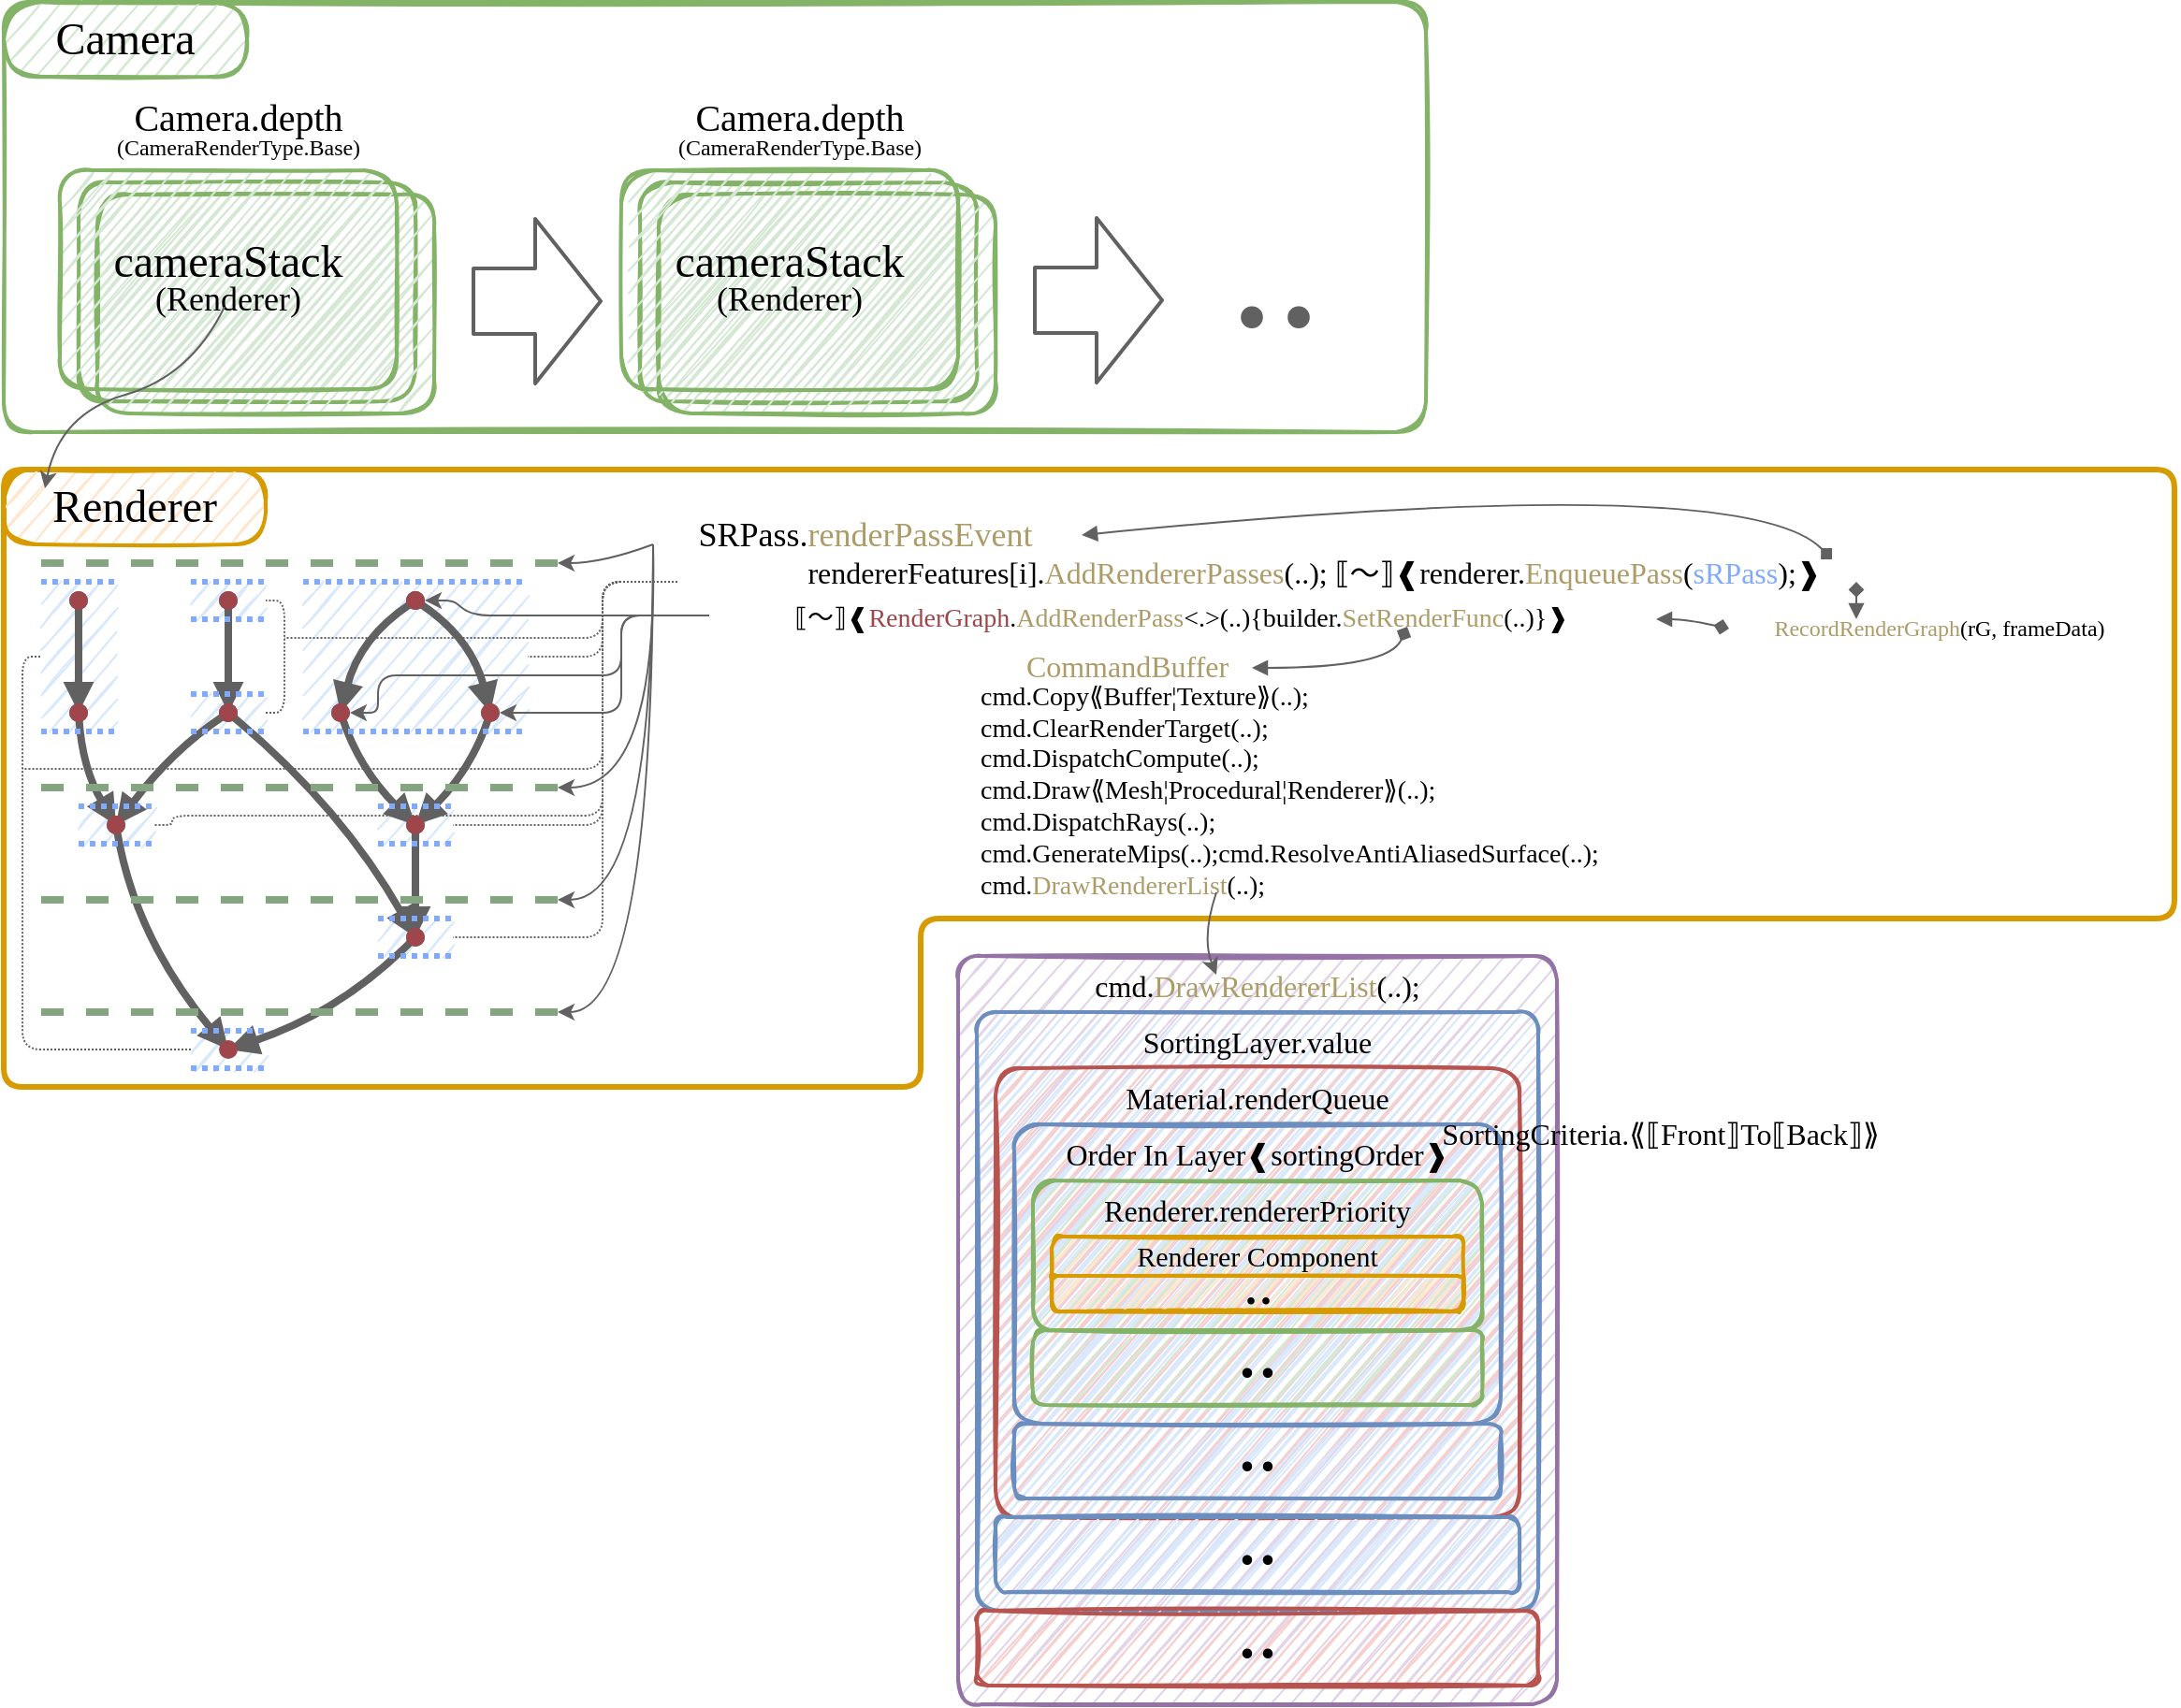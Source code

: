 <mxfile version="21.7.5" type="device">
  <diagram name="ページ1" id="PmnMEiedi1nfhbx48ZEu">
    <mxGraphModel dx="1334" dy="844" grid="1" gridSize="10" guides="0" tooltips="1" connect="1" arrows="1" fold="1" page="1" pageScale="1" pageWidth="1169" pageHeight="827" math="0" shadow="0">
      <root>
        <mxCell id="0" />
        <mxCell id="1" parent="0" />
        <mxCell id="FsoMMtfHhLz3N644Kt1Y-4" value="" style="group" vertex="1" connectable="0" parent="1">
          <mxGeometry x="50" y="110" width="200" height="130" as="geometry" />
        </mxCell>
        <mxCell id="FsoMMtfHhLz3N644Kt1Y-2" value="" style="rounded=1;whiteSpace=wrap;html=1;fillColor=#d5e8d4;strokeColor=#82b366;sketch=1;strokeWidth=2;shadow=0;fontFamily=UD デジタル 教科書体 NK-B;fontSize=16;" vertex="1" parent="FsoMMtfHhLz3N644Kt1Y-4">
          <mxGeometry x="10" y="6.5" width="180" height="117.0" as="geometry" />
        </mxCell>
        <mxCell id="FsoMMtfHhLz3N644Kt1Y-3" value="" style="rounded=1;whiteSpace=wrap;html=1;fillColor=#d5e8d4;strokeColor=#82b366;sketch=1;strokeWidth=2;shadow=0;fontFamily=UD デジタル 教科書体 NK-B;fontSize=16;" vertex="1" parent="FsoMMtfHhLz3N644Kt1Y-4">
          <mxGeometry x="20" y="13" width="180" height="117.0" as="geometry" />
        </mxCell>
        <mxCell id="FsoMMtfHhLz3N644Kt1Y-1" value="&lt;p style=&quot;line-height: 110%;&quot;&gt;&lt;font style=&quot;&quot;&gt;&lt;span style=&quot;font-size: 24px;&quot;&gt;cameraStack&lt;/span&gt;&lt;br&gt;&lt;font style=&quot;font-size: 18px;&quot;&gt;(Renderer)&lt;/font&gt;&lt;br&gt;&lt;/font&gt;&lt;/p&gt;" style="rounded=1;whiteSpace=wrap;html=1;fillColor=#d5e8d4;strokeColor=#82b366;sketch=1;strokeWidth=2;shadow=0;fontFamily=UD デジタル 教科書体 NK-B;fontSize=16;" vertex="1" parent="FsoMMtfHhLz3N644Kt1Y-4">
          <mxGeometry width="180" height="117.0" as="geometry" />
        </mxCell>
        <mxCell id="FsoMMtfHhLz3N644Kt1Y-5" value="" style="group" vertex="1" connectable="0" parent="1">
          <mxGeometry x="360" y="110" width="430" height="220" as="geometry" />
        </mxCell>
        <mxCell id="FsoMMtfHhLz3N644Kt1Y-6" value="" style="rounded=1;whiteSpace=wrap;html=1;fillColor=#d5e8d4;strokeColor=#82b366;sketch=1;strokeWidth=2;shadow=0;fontFamily=UD デジタル 教科書体 NK-B;fontSize=16;" vertex="1" parent="FsoMMtfHhLz3N644Kt1Y-5">
          <mxGeometry y="6.5" width="180" height="117" as="geometry" />
        </mxCell>
        <mxCell id="FsoMMtfHhLz3N644Kt1Y-7" value="" style="rounded=1;whiteSpace=wrap;html=1;fillColor=#d5e8d4;strokeColor=#82b366;sketch=1;strokeWidth=2;shadow=0;fontFamily=UD デジタル 教科書体 NK-B;fontSize=16;" vertex="1" parent="FsoMMtfHhLz3N644Kt1Y-5">
          <mxGeometry x="10" y="13" width="180" height="117" as="geometry" />
        </mxCell>
        <mxCell id="FsoMMtfHhLz3N644Kt1Y-8" value="&lt;p style=&quot;line-height: 110%;&quot;&gt;&lt;font style=&quot;&quot;&gt;&lt;span style=&quot;font-size: 24px;&quot;&gt;cameraStack&lt;/span&gt;&lt;br&gt;&lt;font style=&quot;font-size: 18px;&quot;&gt;(Renderer)&lt;/font&gt;&lt;br&gt;&lt;/font&gt;&lt;/p&gt;" style="rounded=1;whiteSpace=wrap;html=1;fillColor=#d5e8d4;strokeColor=#82b366;sketch=1;strokeWidth=2;shadow=0;fontFamily=UD デジタル 教科書体 NK-B;fontSize=16;" vertex="1" parent="FsoMMtfHhLz3N644Kt1Y-5">
          <mxGeometry x="-10" width="180" height="117" as="geometry" />
        </mxCell>
        <mxCell id="FsoMMtfHhLz3N644Kt1Y-15" value="" style="rounded=1;whiteSpace=wrap;html=1;fillColor=none;strokeColor=#82b366;sketch=1;strokeWidth=2;shadow=0;fontFamily=UD デジタル 教科書体 NK-B;fontSize=16;arcSize=7;" vertex="1" parent="FsoMMtfHhLz3N644Kt1Y-5">
          <mxGeometry x="-340" y="-90" width="760" height="230" as="geometry" />
        </mxCell>
        <mxCell id="FsoMMtfHhLz3N644Kt1Y-9" value="" style="shape=flexArrow;endArrow=classic;html=1;rounded=1;shadow=0;sketch=0;fontFamily=UD デジタル 教科書体 NK-B;fontSize=16;fontColor=default;strokeColor=#616161;strokeWidth=2;endWidth=51;endSize=11;width=34;" edge="1" parent="1">
          <mxGeometry width="50" height="50" relative="1" as="geometry">
            <mxPoint x="270" y="180" as="sourcePoint" />
            <mxPoint x="340" y="180" as="targetPoint" />
          </mxGeometry>
        </mxCell>
        <mxCell id="FsoMMtfHhLz3N644Kt1Y-10" value="" style="shape=flexArrow;endArrow=classic;html=1;rounded=1;shadow=0;sketch=0;fontFamily=UD デジタル 教科書体 NK-B;fontSize=16;fontColor=default;strokeColor=#616161;strokeWidth=2;endWidth=51;endSize=11;width=34;" edge="1" parent="1">
          <mxGeometry width="50" height="50" relative="1" as="geometry">
            <mxPoint x="570" y="179.5" as="sourcePoint" />
            <mxPoint x="640" y="179.5" as="targetPoint" />
          </mxGeometry>
        </mxCell>
        <mxCell id="FsoMMtfHhLz3N644Kt1Y-11" value="&lt;font color=&quot;#616161&quot; style=&quot;font-size: 100px;&quot; face=&quot;UD デジタル 教科書体 NK-B&quot;&gt;..&lt;/font&gt;" style="text;html=1;align=center;verticalAlign=middle;resizable=0;points=[];autosize=1;strokeColor=none;fillColor=none;" vertex="1" parent="1">
          <mxGeometry x="649" y="94" width="100" height="130" as="geometry" />
        </mxCell>
        <mxCell id="FsoMMtfHhLz3N644Kt1Y-12" value="&lt;p style=&quot;line-height: 110%;&quot;&gt;&lt;font face=&quot;UD デジタル 教科書体 NK-B&quot;&gt;&lt;font style=&quot;font-size: 20px;&quot;&gt;Camera.depth&lt;/font&gt;&lt;br&gt;(CameraRenderType.Base)&lt;/font&gt;&lt;/p&gt;" style="text;html=1;align=center;verticalAlign=middle;resizable=0;points=[];autosize=1;strokeColor=none;fillColor=none;" vertex="1" parent="1">
          <mxGeometry x="50" y="55" width="190" height="70" as="geometry" />
        </mxCell>
        <mxCell id="FsoMMtfHhLz3N644Kt1Y-13" value="&lt;p style=&quot;line-height: 110%;&quot;&gt;&lt;font face=&quot;UD デジタル 教科書体 NK-B&quot;&gt;&lt;font style=&quot;font-size: 20px;&quot;&gt;Camera.depth&lt;/font&gt;&lt;br&gt;(CameraRenderType.Base)&lt;/font&gt;&lt;/p&gt;" style="text;html=1;align=center;verticalAlign=middle;resizable=0;points=[];autosize=1;strokeColor=none;fillColor=none;" vertex="1" parent="1">
          <mxGeometry x="350" y="55" width="190" height="70" as="geometry" />
        </mxCell>
        <mxCell id="FsoMMtfHhLz3N644Kt1Y-16" value="&lt;font style=&quot;font-size: 24px;&quot;&gt;Camera&lt;/font&gt;" style="rounded=1;whiteSpace=wrap;html=1;fillColor=#d5e8d4;strokeColor=#82b366;sketch=1;strokeWidth=2;shadow=0;fontFamily=UD デジタル 教科書体 NK-B;fontSize=16;arcSize=50;" vertex="1" parent="1">
          <mxGeometry x="20" y="20" width="130" height="40" as="geometry" />
        </mxCell>
        <mxCell id="FsoMMtfHhLz3N644Kt1Y-134" value="" style="group" vertex="1" connectable="0" parent="1">
          <mxGeometry x="20" y="270" width="1160" height="330" as="geometry" />
        </mxCell>
        <mxCell id="FsoMMtfHhLz3N644Kt1Y-74" value="" style="rounded=1;whiteSpace=wrap;html=1;fillColor=#dae8fc;strokeColor=none;sketch=1;strokeWidth=2;shadow=0;fontFamily=UD デジタル 教科書体 NK-B;fontSize=16;arcSize=0;" vertex="1" parent="FsoMMtfHhLz3N644Kt1Y-134">
          <mxGeometry x="100" y="300" width="40" height="20" as="geometry" />
        </mxCell>
        <mxCell id="FsoMMtfHhLz3N644Kt1Y-71" value="" style="rounded=1;whiteSpace=wrap;html=1;fillColor=#dae8fc;strokeColor=none;sketch=1;strokeWidth=2;shadow=0;fontFamily=UD デジタル 教科書体 NK-B;fontSize=16;arcSize=0;" vertex="1" parent="FsoMMtfHhLz3N644Kt1Y-134">
          <mxGeometry x="200" y="240" width="40" height="20" as="geometry" />
        </mxCell>
        <mxCell id="FsoMMtfHhLz3N644Kt1Y-68" value="" style="rounded=1;whiteSpace=wrap;html=1;fillColor=#dae8fc;strokeColor=none;sketch=1;strokeWidth=2;shadow=0;fontFamily=UD デジタル 教科書体 NK-B;fontSize=16;arcSize=0;" vertex="1" parent="FsoMMtfHhLz3N644Kt1Y-134">
          <mxGeometry x="200" y="180" width="40" height="20" as="geometry" />
        </mxCell>
        <mxCell id="FsoMMtfHhLz3N644Kt1Y-65" value="" style="rounded=1;whiteSpace=wrap;html=1;fillColor=#dae8fc;strokeColor=none;sketch=1;strokeWidth=2;shadow=0;fontFamily=UD デジタル 教科書体 NK-B;fontSize=16;arcSize=0;" vertex="1" parent="FsoMMtfHhLz3N644Kt1Y-134">
          <mxGeometry x="40" y="180" width="40" height="20" as="geometry" />
        </mxCell>
        <mxCell id="FsoMMtfHhLz3N644Kt1Y-54" value="" style="rounded=1;whiteSpace=wrap;html=1;fillColor=#dae8fc;strokeColor=none;sketch=1;strokeWidth=2;shadow=0;fontFamily=UD デジタル 教科書体 NK-B;fontSize=16;arcSize=0;" vertex="1" parent="FsoMMtfHhLz3N644Kt1Y-134">
          <mxGeometry x="100" y="120" width="40" height="20" as="geometry" />
        </mxCell>
        <mxCell id="FsoMMtfHhLz3N644Kt1Y-55" value="" style="rounded=1;whiteSpace=wrap;html=1;fillColor=#DAE8FC;strokeColor=none;sketch=1;strokeWidth=2;shadow=0;fontFamily=UD デジタル 教科書体 NK-B;fontSize=16;arcSize=0;" vertex="1" parent="FsoMMtfHhLz3N644Kt1Y-134">
          <mxGeometry x="20" y="60" width="40" height="80" as="geometry" />
        </mxCell>
        <mxCell id="FsoMMtfHhLz3N644Kt1Y-53" value="" style="rounded=1;whiteSpace=wrap;html=1;fillColor=#dae8fc;strokeColor=none;sketch=1;strokeWidth=2;shadow=0;fontFamily=UD デジタル 教科書体 NK-B;fontSize=16;arcSize=0;" vertex="1" parent="FsoMMtfHhLz3N644Kt1Y-134">
          <mxGeometry x="100" y="60" width="40" height="20" as="geometry" />
        </mxCell>
        <mxCell id="FsoMMtfHhLz3N644Kt1Y-30" value="" style="group" vertex="1" connectable="0" parent="FsoMMtfHhLz3N644Kt1Y-134">
          <mxGeometry x="40" y="70" width="240" height="241" as="geometry" />
        </mxCell>
        <mxCell id="FsoMMtfHhLz3N644Kt1Y-52" value="" style="rounded=1;whiteSpace=wrap;html=1;fillColor=#dae8fc;strokeColor=none;sketch=1;strokeWidth=2;shadow=0;fontFamily=UD デジタル 教科書体 NK-B;fontSize=16;arcSize=0;" vertex="1" parent="FsoMMtfHhLz3N644Kt1Y-30">
          <mxGeometry x="120" y="-10" width="120" height="80" as="geometry" />
        </mxCell>
        <mxCell id="FsoMMtfHhLz3N644Kt1Y-17" value="" style="endArrow=block;html=1;shadow=0;sketch=0;fontFamily=UD デジタル 教科書体 NK-B;fontSize=16;fontColor=default;strokeColor=#616161;strokeWidth=4;startArrow=oval;startFill=1;endFill=1;curved=1;" edge="1" parent="FsoMMtfHhLz3N644Kt1Y-30">
          <mxGeometry width="50" height="50" relative="1" as="geometry">
            <mxPoint x="180" as="sourcePoint" />
            <mxPoint x="140" y="60" as="targetPoint" />
            <Array as="points">
              <mxPoint x="150" y="20" />
            </Array>
          </mxGeometry>
        </mxCell>
        <mxCell id="FsoMMtfHhLz3N644Kt1Y-18" value="" style="endArrow=block;html=1;shadow=0;sketch=0;fontFamily=UD デジタル 教科書体 NK-B;fontSize=16;fontColor=default;strokeColor=#616161;strokeWidth=4;startArrow=oval;startFill=1;endFill=1;curved=1;" edge="1" parent="FsoMMtfHhLz3N644Kt1Y-30">
          <mxGeometry width="50" height="50" relative="1" as="geometry">
            <mxPoint x="80" as="sourcePoint" />
            <mxPoint x="80" y="60" as="targetPoint" />
          </mxGeometry>
        </mxCell>
        <mxCell id="FsoMMtfHhLz3N644Kt1Y-19" value="" style="endArrow=block;html=1;shadow=0;sketch=0;fontFamily=UD デジタル 教科書体 NK-B;fontSize=16;fontColor=default;strokeColor=#616161;strokeWidth=4;startArrow=oval;startFill=1;endFill=1;curved=1;" edge="1" parent="FsoMMtfHhLz3N644Kt1Y-30">
          <mxGeometry width="50" height="50" relative="1" as="geometry">
            <mxPoint x="180" as="sourcePoint" />
            <mxPoint x="220" y="60" as="targetPoint" />
            <Array as="points">
              <mxPoint x="210" y="20" />
            </Array>
          </mxGeometry>
        </mxCell>
        <mxCell id="FsoMMtfHhLz3N644Kt1Y-20" value="" style="endArrow=block;html=1;shadow=0;sketch=0;fontFamily=UD デジタル 教科書体 NK-B;fontSize=16;fontColor=default;strokeColor=#616161;strokeWidth=4;startArrow=oval;startFill=1;endFill=1;curved=1;" edge="1" parent="FsoMMtfHhLz3N644Kt1Y-30">
          <mxGeometry width="50" height="50" relative="1" as="geometry">
            <mxPoint x="220" y="60" as="sourcePoint" />
            <mxPoint x="180" y="120" as="targetPoint" />
            <Array as="points">
              <mxPoint x="210" y="90" />
            </Array>
          </mxGeometry>
        </mxCell>
        <mxCell id="FsoMMtfHhLz3N644Kt1Y-21" value="" style="endArrow=block;html=1;shadow=0;sketch=0;fontFamily=UD デジタル 教科書体 NK-B;fontSize=16;fontColor=default;strokeColor=#616161;strokeWidth=4;startArrow=oval;startFill=1;endFill=1;curved=1;" edge="1" parent="FsoMMtfHhLz3N644Kt1Y-30">
          <mxGeometry width="50" height="50" relative="1" as="geometry">
            <mxPoint x="140" y="60" as="sourcePoint" />
            <mxPoint x="180" y="120" as="targetPoint" />
            <Array as="points">
              <mxPoint x="150" y="90" />
            </Array>
          </mxGeometry>
        </mxCell>
        <mxCell id="FsoMMtfHhLz3N644Kt1Y-22" value="" style="endArrow=block;html=1;shadow=0;sketch=0;fontFamily=UD デジタル 教科書体 NK-B;fontSize=16;fontColor=default;strokeColor=#616161;strokeWidth=4;startArrow=oval;startFill=1;endFill=1;curved=1;" edge="1" parent="FsoMMtfHhLz3N644Kt1Y-30">
          <mxGeometry width="50" height="50" relative="1" as="geometry">
            <mxPoint x="180" y="120" as="sourcePoint" />
            <mxPoint x="180" y="180" as="targetPoint" />
          </mxGeometry>
        </mxCell>
        <mxCell id="FsoMMtfHhLz3N644Kt1Y-23" value="" style="endArrow=block;html=1;shadow=0;sketch=0;fontFamily=UD デジタル 教科書体 NK-B;fontSize=16;fontColor=default;strokeColor=#616161;strokeWidth=4;startArrow=oval;startFill=1;endFill=1;curved=1;" edge="1" parent="FsoMMtfHhLz3N644Kt1Y-30">
          <mxGeometry width="50" height="50" relative="1" as="geometry">
            <mxPoint x="80" y="60" as="sourcePoint" />
            <mxPoint x="180" y="180" as="targetPoint" />
            <Array as="points">
              <mxPoint x="140" y="110" />
            </Array>
          </mxGeometry>
        </mxCell>
        <mxCell id="FsoMMtfHhLz3N644Kt1Y-24" value="" style="endArrow=block;html=1;shadow=0;sketch=0;fontFamily=UD デジタル 教科書体 NK-B;fontSize=16;fontColor=default;strokeColor=#616161;strokeWidth=4;startArrow=oval;startFill=1;endFill=1;curved=1;" edge="1" parent="FsoMMtfHhLz3N644Kt1Y-30">
          <mxGeometry width="50" height="50" relative="1" as="geometry">
            <mxPoint as="sourcePoint" />
            <mxPoint y="60" as="targetPoint" />
          </mxGeometry>
        </mxCell>
        <mxCell id="FsoMMtfHhLz3N644Kt1Y-25" value="" style="endArrow=block;html=1;shadow=0;sketch=0;fontFamily=UD デジタル 教科書体 NK-B;fontSize=16;fontColor=default;strokeColor=#616161;strokeWidth=4;startArrow=oval;startFill=1;endFill=1;curved=1;" edge="1" parent="FsoMMtfHhLz3N644Kt1Y-30">
          <mxGeometry width="50" height="50" relative="1" as="geometry">
            <mxPoint y="60" as="sourcePoint" />
            <mxPoint x="20" y="120" as="targetPoint" />
            <Array as="points">
              <mxPoint x="2" y="90" />
            </Array>
          </mxGeometry>
        </mxCell>
        <mxCell id="FsoMMtfHhLz3N644Kt1Y-26" value="" style="endArrow=block;html=1;shadow=0;sketch=0;fontFamily=UD デジタル 教科書体 NK-B;fontSize=16;fontColor=default;strokeColor=#616161;strokeWidth=4;startArrow=oval;startFill=1;endFill=1;curved=1;" edge="1" parent="FsoMMtfHhLz3N644Kt1Y-30">
          <mxGeometry width="50" height="50" relative="1" as="geometry">
            <mxPoint x="80" y="60" as="sourcePoint" />
            <mxPoint x="20" y="120" as="targetPoint" />
            <Array as="points">
              <mxPoint x="50" y="80" />
            </Array>
          </mxGeometry>
        </mxCell>
        <mxCell id="FsoMMtfHhLz3N644Kt1Y-27" value="" style="endArrow=block;html=1;shadow=0;sketch=0;fontFamily=UD デジタル 教科書体 NK-B;fontSize=16;fontColor=default;strokeColor=#616161;strokeWidth=4;startArrow=oval;startFill=1;endFill=1;curved=1;" edge="1" parent="FsoMMtfHhLz3N644Kt1Y-30">
          <mxGeometry width="50" height="50" relative="1" as="geometry">
            <mxPoint x="20" y="120" as="sourcePoint" />
            <mxPoint x="80" y="240" as="targetPoint" />
            <Array as="points">
              <mxPoint x="30" y="180" />
            </Array>
          </mxGeometry>
        </mxCell>
        <mxCell id="FsoMMtfHhLz3N644Kt1Y-28" value="" style="endArrow=block;html=1;shadow=0;sketch=0;fontFamily=UD デジタル 教科書体 NK-B;fontSize=16;fontColor=default;strokeColor=#616161;strokeWidth=4;startArrow=oval;startFill=1;endFill=1;curved=1;" edge="1" parent="FsoMMtfHhLz3N644Kt1Y-30">
          <mxGeometry width="50" height="50" relative="1" as="geometry">
            <mxPoint x="180" y="180" as="sourcePoint" />
            <mxPoint x="80" y="240" as="targetPoint" />
            <Array as="points">
              <mxPoint x="140" y="220" />
            </Array>
          </mxGeometry>
        </mxCell>
        <mxCell id="FsoMMtfHhLz3N644Kt1Y-29" value="" style="endArrow=none;html=1;rounded=1;shadow=0;sketch=0;fontFamily=UD デジタル 教科書体 NK-B;fontSize=16;fontColor=default;strokeColor=#9E464B;strokeWidth=4;startArrow=oval;startFill=1;endFill=0;" edge="1" parent="FsoMMtfHhLz3N644Kt1Y-30">
          <mxGeometry width="50" height="50" relative="1" as="geometry">
            <mxPoint x="80" y="240" as="sourcePoint" />
            <mxPoint x="82" y="244" as="targetPoint" />
          </mxGeometry>
        </mxCell>
        <mxCell id="FsoMMtfHhLz3N644Kt1Y-31" value="" style="endArrow=none;dashed=1;html=1;rounded=1;shadow=0;sketch=0;fontFamily=UD デジタル 教科書体 NK-B;fontSize=16;fontColor=default;strokeColor=#83A681;strokeWidth=4;startArrow=none;startFill=0;endFill=0;" edge="1" parent="FsoMMtfHhLz3N644Kt1Y-134">
          <mxGeometry width="50" height="50" relative="1" as="geometry">
            <mxPoint x="20" y="50" as="sourcePoint" />
            <mxPoint x="300" y="50" as="targetPoint" />
          </mxGeometry>
        </mxCell>
        <mxCell id="FsoMMtfHhLz3N644Kt1Y-32" value="" style="endArrow=none;dashed=1;html=1;rounded=1;shadow=0;sketch=0;fontFamily=UD デジタル 教科書体 NK-B;fontSize=16;fontColor=default;strokeColor=#83A681;strokeWidth=4;startArrow=none;startFill=0;endFill=0;" edge="1" parent="FsoMMtfHhLz3N644Kt1Y-134">
          <mxGeometry width="50" height="50" relative="1" as="geometry">
            <mxPoint x="20" y="170" as="sourcePoint" />
            <mxPoint x="300" y="170" as="targetPoint" />
          </mxGeometry>
        </mxCell>
        <mxCell id="FsoMMtfHhLz3N644Kt1Y-33" value="" style="endArrow=none;dashed=1;html=1;rounded=1;shadow=0;sketch=0;fontFamily=UD デジタル 教科書体 NK-B;fontSize=16;fontColor=default;strokeColor=#83A681;strokeWidth=4;startArrow=none;startFill=0;endFill=0;" edge="1" parent="FsoMMtfHhLz3N644Kt1Y-134">
          <mxGeometry width="50" height="50" relative="1" as="geometry">
            <mxPoint x="20" y="230" as="sourcePoint" />
            <mxPoint x="300" y="230" as="targetPoint" />
          </mxGeometry>
        </mxCell>
        <mxCell id="FsoMMtfHhLz3N644Kt1Y-34" value="" style="endArrow=none;dashed=1;html=1;rounded=1;shadow=0;sketch=0;fontFamily=UD デジタル 教科書体 NK-B;fontSize=16;fontColor=default;strokeColor=#83A681;strokeWidth=4;startArrow=none;startFill=0;endFill=0;" edge="1" parent="FsoMMtfHhLz3N644Kt1Y-134">
          <mxGeometry width="50" height="50" relative="1" as="geometry">
            <mxPoint x="20" y="290" as="sourcePoint" />
            <mxPoint x="300" y="290" as="targetPoint" />
          </mxGeometry>
        </mxCell>
        <mxCell id="FsoMMtfHhLz3N644Kt1Y-35" value="&lt;font style=&quot;font-size: 18px;&quot; face=&quot;UD デジタル 教科書体 NK-B&quot;&gt;SRPass.&lt;font color=&quot;#ad9c68&quot;&gt;renderPassEvent&lt;/font&gt;&lt;/font&gt;" style="text;html=1;align=center;verticalAlign=middle;resizable=0;points=[];autosize=1;strokeColor=none;fillColor=none;" vertex="1" parent="FsoMMtfHhLz3N644Kt1Y-134">
          <mxGeometry x="330" y="15" width="260" height="40" as="geometry" />
        </mxCell>
        <mxCell id="FsoMMtfHhLz3N644Kt1Y-36" value="" style="endArrow=classic;html=1;shadow=0;sketch=0;fontFamily=UD デジタル 教科書体 NK-B;fontSize=16;fontColor=default;strokeColor=#616161;strokeWidth=1;curved=1;" edge="1" parent="FsoMMtfHhLz3N644Kt1Y-134">
          <mxGeometry width="50" height="50" relative="1" as="geometry">
            <mxPoint x="347" y="40" as="sourcePoint" />
            <mxPoint x="296" y="50" as="targetPoint" />
            <Array as="points">
              <mxPoint x="320" y="50" />
            </Array>
          </mxGeometry>
        </mxCell>
        <mxCell id="FsoMMtfHhLz3N644Kt1Y-37" value="" style="endArrow=classic;html=1;shadow=0;sketch=0;fontFamily=UD デジタル 教科書体 NK-B;fontSize=16;fontColor=default;strokeColor=#616161;strokeWidth=1;curved=1;" edge="1" parent="FsoMMtfHhLz3N644Kt1Y-134">
          <mxGeometry width="50" height="50" relative="1" as="geometry">
            <mxPoint x="347" y="40" as="sourcePoint" />
            <mxPoint x="296" y="170" as="targetPoint" />
            <Array as="points">
              <mxPoint x="350" y="170" />
            </Array>
          </mxGeometry>
        </mxCell>
        <mxCell id="FsoMMtfHhLz3N644Kt1Y-39" value="" style="endArrow=classic;html=1;shadow=0;sketch=0;fontFamily=UD デジタル 教科書体 NK-B;fontSize=16;fontColor=default;strokeColor=#616161;strokeWidth=1;curved=1;" edge="1" parent="FsoMMtfHhLz3N644Kt1Y-134">
          <mxGeometry width="50" height="50" relative="1" as="geometry">
            <mxPoint x="347" y="40" as="sourcePoint" />
            <mxPoint x="296" y="230" as="targetPoint" />
            <Array as="points">
              <mxPoint x="347" y="230" />
            </Array>
          </mxGeometry>
        </mxCell>
        <mxCell id="FsoMMtfHhLz3N644Kt1Y-40" value="" style="endArrow=classic;html=1;shadow=0;sketch=0;fontFamily=UD デジタル 教科書体 NK-B;fontSize=16;fontColor=default;strokeColor=#616161;strokeWidth=1;curved=1;" edge="1" parent="FsoMMtfHhLz3N644Kt1Y-134">
          <mxGeometry width="50" height="50" relative="1" as="geometry">
            <mxPoint x="347" y="40" as="sourcePoint" />
            <mxPoint x="296" y="290" as="targetPoint" />
            <Array as="points">
              <mxPoint x="347" y="290" />
            </Array>
          </mxGeometry>
        </mxCell>
        <mxCell id="FsoMMtfHhLz3N644Kt1Y-41" value="" style="endArrow=classic;html=1;shadow=0;sketch=0;fontFamily=UD デジタル 教科書体 NK-B;fontSize=16;fontColor=default;strokeColor=#616161;strokeWidth=1;rounded=1;" edge="1" parent="FsoMMtfHhLz3N644Kt1Y-134">
          <mxGeometry width="50" height="50" relative="1" as="geometry">
            <mxPoint x="376" y="78" as="sourcePoint" />
            <mxPoint x="265" y="130" as="targetPoint" />
            <Array as="points">
              <mxPoint x="330" y="78" />
              <mxPoint x="330" y="130" />
            </Array>
          </mxGeometry>
        </mxCell>
        <mxCell id="FsoMMtfHhLz3N644Kt1Y-42" value="" style="endArrow=none;dashed=1;html=1;rounded=1;shadow=0;sketch=0;fontFamily=UD デジタル 教科書体 NK-B;fontSize=16;fontColor=default;strokeColor=#81AAFC;strokeWidth=3;startArrow=none;startFill=0;endFill=0;dashPattern=1 1;" edge="1" parent="FsoMMtfHhLz3N644Kt1Y-134">
          <mxGeometry width="50" height="50" relative="1" as="geometry">
            <mxPoint x="160" y="60" as="sourcePoint" />
            <mxPoint x="280" y="60" as="targetPoint" />
          </mxGeometry>
        </mxCell>
        <mxCell id="FsoMMtfHhLz3N644Kt1Y-44" value="" style="endArrow=none;dashed=1;html=1;rounded=1;shadow=0;sketch=0;fontFamily=UD デジタル 教科書体 NK-B;fontSize=16;fontColor=default;strokeColor=#81AAFC;strokeWidth=3;startArrow=none;startFill=0;endFill=0;dashPattern=1 1;" edge="1" parent="FsoMMtfHhLz3N644Kt1Y-134">
          <mxGeometry width="50" height="50" relative="1" as="geometry">
            <mxPoint x="160" y="140" as="sourcePoint" />
            <mxPoint x="280" y="140" as="targetPoint" />
          </mxGeometry>
        </mxCell>
        <mxCell id="FsoMMtfHhLz3N644Kt1Y-46" value="" style="endArrow=none;dashed=1;html=1;rounded=1;shadow=0;sketch=0;fontFamily=UD デジタル 教科書体 NK-B;fontSize=16;fontColor=default;strokeColor=#81AAFC;strokeWidth=3;startArrow=none;startFill=0;endFill=0;dashPattern=1 1;" edge="1" parent="FsoMMtfHhLz3N644Kt1Y-134">
          <mxGeometry width="50" height="50" relative="1" as="geometry">
            <mxPoint x="100" y="80" as="sourcePoint" />
            <mxPoint x="140" y="80" as="targetPoint" />
          </mxGeometry>
        </mxCell>
        <mxCell id="FsoMMtfHhLz3N644Kt1Y-47" value="" style="endArrow=none;dashed=1;html=1;rounded=1;shadow=0;sketch=0;fontFamily=UD デジタル 教科書体 NK-B;fontSize=16;fontColor=default;strokeColor=#81AAFC;strokeWidth=3;startArrow=none;startFill=0;endFill=0;dashPattern=1 1;" edge="1" parent="FsoMMtfHhLz3N644Kt1Y-134">
          <mxGeometry width="50" height="50" relative="1" as="geometry">
            <mxPoint x="100" y="120" as="sourcePoint" />
            <mxPoint x="140" y="120" as="targetPoint" />
          </mxGeometry>
        </mxCell>
        <mxCell id="FsoMMtfHhLz3N644Kt1Y-48" value="" style="endArrow=none;dashed=1;html=1;rounded=1;shadow=0;sketch=0;fontFamily=UD デジタル 教科書体 NK-B;fontSize=16;fontColor=default;strokeColor=#81AAFC;strokeWidth=3;startArrow=none;startFill=0;endFill=0;dashPattern=1 1;" edge="1" parent="FsoMMtfHhLz3N644Kt1Y-134">
          <mxGeometry width="50" height="50" relative="1" as="geometry">
            <mxPoint x="100" y="140" as="sourcePoint" />
            <mxPoint x="140" y="140" as="targetPoint" />
          </mxGeometry>
        </mxCell>
        <mxCell id="FsoMMtfHhLz3N644Kt1Y-49" value="" style="endArrow=none;dashed=1;html=1;rounded=1;shadow=0;sketch=0;fontFamily=UD デジタル 教科書体 NK-B;fontSize=16;fontColor=default;strokeColor=#81AAFC;strokeWidth=3;startArrow=none;startFill=0;endFill=0;dashPattern=1 1;" edge="1" parent="FsoMMtfHhLz3N644Kt1Y-134">
          <mxGeometry width="50" height="50" relative="1" as="geometry">
            <mxPoint x="20" y="60" as="sourcePoint" />
            <mxPoint x="60" y="60" as="targetPoint" />
          </mxGeometry>
        </mxCell>
        <mxCell id="FsoMMtfHhLz3N644Kt1Y-50" value="" style="endArrow=none;dashed=1;html=1;rounded=1;shadow=0;sketch=0;fontFamily=UD デジタル 教科書体 NK-B;fontSize=16;fontColor=default;strokeColor=#81AAFC;strokeWidth=3;startArrow=none;startFill=0;endFill=0;dashPattern=1 1;" edge="1" parent="FsoMMtfHhLz3N644Kt1Y-134">
          <mxGeometry width="50" height="50" relative="1" as="geometry">
            <mxPoint x="20" y="140" as="sourcePoint" />
            <mxPoint x="60" y="140" as="targetPoint" />
          </mxGeometry>
        </mxCell>
        <mxCell id="FsoMMtfHhLz3N644Kt1Y-51" value="" style="endArrow=none;dashed=1;html=1;rounded=1;shadow=0;sketch=0;fontFamily=UD デジタル 教科書体 NK-B;fontSize=16;fontColor=default;strokeColor=#81AAFC;strokeWidth=3;startArrow=none;startFill=0;endFill=0;dashPattern=1 1;" edge="1" parent="FsoMMtfHhLz3N644Kt1Y-134">
          <mxGeometry width="50" height="50" relative="1" as="geometry">
            <mxPoint x="100" y="60" as="sourcePoint" />
            <mxPoint x="140" y="60" as="targetPoint" />
          </mxGeometry>
        </mxCell>
        <mxCell id="FsoMMtfHhLz3N644Kt1Y-66" value="" style="endArrow=none;dashed=1;html=1;rounded=1;shadow=0;sketch=0;fontFamily=UD デジタル 教科書体 NK-B;fontSize=16;fontColor=default;strokeColor=#81AAFC;strokeWidth=3;startArrow=none;startFill=0;endFill=0;dashPattern=1 1;" edge="1" parent="FsoMMtfHhLz3N644Kt1Y-134">
          <mxGeometry width="50" height="50" relative="1" as="geometry">
            <mxPoint x="40" y="200" as="sourcePoint" />
            <mxPoint x="80" y="200" as="targetPoint" />
          </mxGeometry>
        </mxCell>
        <mxCell id="FsoMMtfHhLz3N644Kt1Y-67" value="" style="endArrow=none;dashed=1;html=1;rounded=1;shadow=0;sketch=0;fontFamily=UD デジタル 教科書体 NK-B;fontSize=16;fontColor=default;strokeColor=#81AAFC;strokeWidth=3;startArrow=none;startFill=0;endFill=0;dashPattern=1 1;" edge="1" parent="FsoMMtfHhLz3N644Kt1Y-134">
          <mxGeometry width="50" height="50" relative="1" as="geometry">
            <mxPoint x="40" y="180" as="sourcePoint" />
            <mxPoint x="80" y="180" as="targetPoint" />
          </mxGeometry>
        </mxCell>
        <mxCell id="FsoMMtfHhLz3N644Kt1Y-69" value="" style="endArrow=none;dashed=1;html=1;rounded=1;shadow=0;sketch=0;fontFamily=UD デジタル 教科書体 NK-B;fontSize=16;fontColor=default;strokeColor=#81AAFC;strokeWidth=3;startArrow=none;startFill=0;endFill=0;dashPattern=1 1;" edge="1" parent="FsoMMtfHhLz3N644Kt1Y-134">
          <mxGeometry width="50" height="50" relative="1" as="geometry">
            <mxPoint x="200" y="200" as="sourcePoint" />
            <mxPoint x="240" y="200" as="targetPoint" />
          </mxGeometry>
        </mxCell>
        <mxCell id="FsoMMtfHhLz3N644Kt1Y-70" value="" style="endArrow=none;dashed=1;html=1;rounded=1;shadow=0;sketch=0;fontFamily=UD デジタル 教科書体 NK-B;fontSize=16;fontColor=default;strokeColor=#81AAFC;strokeWidth=3;startArrow=none;startFill=0;endFill=0;dashPattern=1 1;" edge="1" parent="FsoMMtfHhLz3N644Kt1Y-134">
          <mxGeometry width="50" height="50" relative="1" as="geometry">
            <mxPoint x="200" y="180" as="sourcePoint" />
            <mxPoint x="240" y="180" as="targetPoint" />
          </mxGeometry>
        </mxCell>
        <mxCell id="FsoMMtfHhLz3N644Kt1Y-72" value="" style="endArrow=none;dashed=1;html=1;rounded=1;shadow=0;sketch=0;fontFamily=UD デジタル 教科書体 NK-B;fontSize=16;fontColor=default;strokeColor=#81AAFC;strokeWidth=3;startArrow=none;startFill=0;endFill=0;dashPattern=1 1;" edge="1" parent="FsoMMtfHhLz3N644Kt1Y-134">
          <mxGeometry width="50" height="50" relative="1" as="geometry">
            <mxPoint x="200" y="260" as="sourcePoint" />
            <mxPoint x="240" y="260" as="targetPoint" />
          </mxGeometry>
        </mxCell>
        <mxCell id="FsoMMtfHhLz3N644Kt1Y-73" value="" style="endArrow=none;dashed=1;html=1;rounded=1;shadow=0;sketch=0;fontFamily=UD デジタル 教科書体 NK-B;fontSize=16;fontColor=default;strokeColor=#81AAFC;strokeWidth=3;startArrow=none;startFill=0;endFill=0;dashPattern=1 1;" edge="1" parent="FsoMMtfHhLz3N644Kt1Y-134">
          <mxGeometry width="50" height="50" relative="1" as="geometry">
            <mxPoint x="200" y="240" as="sourcePoint" />
            <mxPoint x="240" y="240" as="targetPoint" />
          </mxGeometry>
        </mxCell>
        <mxCell id="FsoMMtfHhLz3N644Kt1Y-75" value="" style="endArrow=none;dashed=1;html=1;rounded=1;shadow=0;sketch=0;fontFamily=UD デジタル 教科書体 NK-B;fontSize=16;fontColor=default;strokeColor=#81AAFC;strokeWidth=3;startArrow=none;startFill=0;endFill=0;dashPattern=1 1;" edge="1" parent="FsoMMtfHhLz3N644Kt1Y-134">
          <mxGeometry width="50" height="50" relative="1" as="geometry">
            <mxPoint x="100" y="320" as="sourcePoint" />
            <mxPoint x="140" y="320" as="targetPoint" />
          </mxGeometry>
        </mxCell>
        <mxCell id="FsoMMtfHhLz3N644Kt1Y-76" value="" style="endArrow=none;dashed=1;html=1;rounded=1;shadow=0;sketch=0;fontFamily=UD デジタル 教科書体 NK-B;fontSize=16;fontColor=default;strokeColor=#81AAFC;strokeWidth=3;startArrow=none;startFill=0;endFill=0;dashPattern=1 1;" edge="1" parent="FsoMMtfHhLz3N644Kt1Y-134">
          <mxGeometry width="50" height="50" relative="1" as="geometry">
            <mxPoint x="100" y="300" as="sourcePoint" />
            <mxPoint x="140" y="300" as="targetPoint" />
          </mxGeometry>
        </mxCell>
        <mxCell id="FsoMMtfHhLz3N644Kt1Y-78" value="" style="endArrow=none;html=1;shadow=0;sketch=0;fontFamily=UD デジタル 教科書体 NK-B;fontSize=16;fontColor=default;strokeColor=#616161;strokeWidth=1;startArrow=none;startFill=0;dashed=1;dashPattern=1 1;rounded=1;endFill=0;" edge="1" parent="FsoMMtfHhLz3N644Kt1Y-134">
          <mxGeometry width="50" height="50" relative="1" as="geometry">
            <mxPoint x="140" y="130" as="sourcePoint" />
            <mxPoint x="140" y="70" as="targetPoint" />
            <Array as="points">
              <mxPoint x="150" y="130" />
              <mxPoint x="150" y="70" />
              <mxPoint x="140" y="70" />
            </Array>
          </mxGeometry>
        </mxCell>
        <mxCell id="FsoMMtfHhLz3N644Kt1Y-79" value="" style="endArrow=none;html=1;shadow=0;sketch=0;fontFamily=UD デジタル 教科書体 NK-B;fontSize=16;fontColor=default;strokeColor=#616161;strokeWidth=1;startArrow=none;startFill=0;dashed=1;dashPattern=1 1;rounded=1;endFill=0;" edge="1" parent="FsoMMtfHhLz3N644Kt1Y-134">
          <mxGeometry width="50" height="50" relative="1" as="geometry">
            <mxPoint x="100" y="310" as="sourcePoint" />
            <mxPoint x="20" y="100" as="targetPoint" />
            <Array as="points">
              <mxPoint x="10" y="310" />
              <mxPoint x="10" y="100" />
              <mxPoint x="20" y="100" />
            </Array>
          </mxGeometry>
        </mxCell>
        <mxCell id="FsoMMtfHhLz3N644Kt1Y-80" value="" style="endArrow=none;html=1;shadow=0;sketch=0;fontFamily=UD デジタル 教科書体 NK-B;fontSize=16;fontColor=default;strokeColor=#616161;strokeWidth=1;startArrow=none;startFill=0;dashed=1;dashPattern=1 1;rounded=1;endFill=0;entryX=1;entryY=0.5;entryDx=0;entryDy=0;" edge="1" parent="FsoMMtfHhLz3N644Kt1Y-134" target="FsoMMtfHhLz3N644Kt1Y-65">
          <mxGeometry width="50" height="50" relative="1" as="geometry">
            <mxPoint x="360" y="60" as="sourcePoint" />
            <mxPoint x="380" y="170.5" as="targetPoint" />
            <Array as="points">
              <mxPoint x="320" y="60" />
              <mxPoint x="320" y="185" />
              <mxPoint x="90" y="185" />
              <mxPoint x="90" y="190" />
            </Array>
          </mxGeometry>
        </mxCell>
        <mxCell id="FsoMMtfHhLz3N644Kt1Y-81" value="" style="endArrow=none;html=1;shadow=0;sketch=0;fontFamily=UD デジタル 教科書体 NK-B;fontSize=16;fontColor=default;strokeColor=#616161;strokeWidth=1;startArrow=none;startFill=0;dashed=1;dashPattern=1 1;rounded=1;endFill=0;entryX=1;entryY=0.5;entryDx=0;entryDy=0;" edge="1" parent="FsoMMtfHhLz3N644Kt1Y-134" target="FsoMMtfHhLz3N644Kt1Y-52">
          <mxGeometry width="50" height="50" relative="1" as="geometry">
            <mxPoint x="360" y="60" as="sourcePoint" />
            <mxPoint x="390" y="50" as="targetPoint" />
            <Array as="points">
              <mxPoint x="320" y="60" />
              <mxPoint x="320" y="100" />
            </Array>
          </mxGeometry>
        </mxCell>
        <mxCell id="FsoMMtfHhLz3N644Kt1Y-82" value="&lt;font style=&quot;font-size: 16px;&quot; face=&quot;UD デジタル 教科書体 NK-B&quot;&gt;rendererFeatures[i].&lt;font color=&quot;#ad9c68&quot;&gt;AddRendererPasses&lt;/font&gt;(..); ⟦～⟧❰renderer.&lt;font color=&quot;#ad9c68&quot;&gt;EnqueuePass&lt;/font&gt;(&lt;font color=&quot;#81aafc&quot;&gt;sRPass&lt;/font&gt;);❱&lt;/font&gt;" style="text;html=1;align=center;verticalAlign=middle;resizable=0;points=[];autosize=1;strokeColor=none;fillColor=none;" vertex="1" parent="FsoMMtfHhLz3N644Kt1Y-134">
          <mxGeometry x="345" y="40" width="710" height="30" as="geometry" />
        </mxCell>
        <mxCell id="FsoMMtfHhLz3N644Kt1Y-83" value="" style="endArrow=none;html=1;shadow=0;sketch=0;fontFamily=UD デジタル 教科書体 NK-B;fontSize=16;fontColor=default;strokeColor=#616161;strokeWidth=1;startArrow=none;startFill=0;dashed=1;dashPattern=1 1;rounded=1;endFill=0;" edge="1" parent="FsoMMtfHhLz3N644Kt1Y-134">
          <mxGeometry width="50" height="50" relative="1" as="geometry">
            <mxPoint x="360" y="60" as="sourcePoint" />
            <mxPoint x="150" y="90" as="targetPoint" />
            <Array as="points">
              <mxPoint x="320" y="60" />
              <mxPoint x="320" y="90" />
            </Array>
          </mxGeometry>
        </mxCell>
        <mxCell id="FsoMMtfHhLz3N644Kt1Y-84" value="" style="endArrow=none;html=1;shadow=0;sketch=0;fontFamily=UD デジタル 教科書体 NK-B;fontSize=16;fontColor=default;strokeColor=#616161;strokeWidth=1;startArrow=none;startFill=0;dashed=1;dashPattern=1 1;rounded=1;endFill=0;" edge="1" parent="FsoMMtfHhLz3N644Kt1Y-134">
          <mxGeometry width="50" height="50" relative="1" as="geometry">
            <mxPoint x="360" y="60" as="sourcePoint" />
            <mxPoint x="10" y="160" as="targetPoint" />
            <Array as="points">
              <mxPoint x="320" y="60" />
              <mxPoint x="320" y="160" />
            </Array>
          </mxGeometry>
        </mxCell>
        <mxCell id="FsoMMtfHhLz3N644Kt1Y-85" value="" style="endArrow=none;html=1;shadow=0;sketch=0;fontFamily=UD デジタル 教科書体 NK-B;fontSize=16;fontColor=default;strokeColor=#616161;strokeWidth=1;startArrow=none;startFill=0;dashed=1;dashPattern=1 1;rounded=1;endFill=0;entryX=1;entryY=0.5;entryDx=0;entryDy=0;" edge="1" parent="FsoMMtfHhLz3N644Kt1Y-134" target="FsoMMtfHhLz3N644Kt1Y-68">
          <mxGeometry width="50" height="50" relative="1" as="geometry">
            <mxPoint x="360" y="60" as="sourcePoint" />
            <mxPoint x="390" y="180.5" as="targetPoint" />
            <Array as="points">
              <mxPoint x="320" y="60" />
              <mxPoint x="320" y="190" />
            </Array>
          </mxGeometry>
        </mxCell>
        <mxCell id="FsoMMtfHhLz3N644Kt1Y-86" value="" style="endArrow=none;html=1;shadow=0;sketch=0;fontFamily=UD デジタル 教科書体 NK-B;fontSize=16;fontColor=default;strokeColor=#616161;strokeWidth=1;startArrow=none;startFill=0;dashed=1;dashPattern=1 1;rounded=1;endFill=0;entryX=1;entryY=0.5;entryDx=0;entryDy=0;" edge="1" parent="FsoMMtfHhLz3N644Kt1Y-134" target="FsoMMtfHhLz3N644Kt1Y-71">
          <mxGeometry width="50" height="50" relative="1" as="geometry">
            <mxPoint x="360" y="60" as="sourcePoint" />
            <mxPoint x="390" y="180.5" as="targetPoint" />
            <Array as="points">
              <mxPoint x="320" y="60" />
              <mxPoint x="320" y="250" />
            </Array>
          </mxGeometry>
        </mxCell>
        <mxCell id="FsoMMtfHhLz3N644Kt1Y-87" value="&lt;font style=&quot;font-size: 14px;&quot; face=&quot;UD デジタル 教科書体 NK-B&quot;&gt;⟦～⟧❰&lt;font color=&quot;#9e464b&quot;&gt;RenderGraph&lt;/font&gt;.&lt;font color=&quot;#ad9c68&quot;&gt;AddRenderPass&lt;/font&gt;&amp;lt;.&amp;gt;(..){builder.&lt;font color=&quot;#ad9c68&quot;&gt;SetRenderFunc&lt;/font&gt;(..)}❱&lt;/font&gt;" style="text;html=1;align=center;verticalAlign=middle;resizable=0;points=[];autosize=1;strokeColor=none;fillColor=none;" vertex="1" parent="FsoMMtfHhLz3N644Kt1Y-134">
          <mxGeometry x="364" y="65" width="530" height="30" as="geometry" />
        </mxCell>
        <mxCell id="FsoMMtfHhLz3N644Kt1Y-88" value="" style="endArrow=none;html=1;rounded=1;shadow=0;sketch=0;fontFamily=UD デジタル 教科書体 NK-B;fontSize=16;fontColor=default;strokeColor=#9E464B;strokeWidth=4;startArrow=oval;startFill=1;endFill=0;" edge="1" parent="FsoMMtfHhLz3N644Kt1Y-134">
          <mxGeometry width="50" height="50" relative="1" as="geometry">
            <mxPoint x="220" y="250" as="sourcePoint" />
            <mxPoint x="222" y="254" as="targetPoint" />
          </mxGeometry>
        </mxCell>
        <mxCell id="FsoMMtfHhLz3N644Kt1Y-89" value="" style="endArrow=none;html=1;rounded=1;shadow=0;sketch=0;fontFamily=UD デジタル 教科書体 NK-B;fontSize=16;fontColor=default;strokeColor=#9E464B;strokeWidth=4;startArrow=oval;startFill=1;endFill=0;" edge="1" parent="FsoMMtfHhLz3N644Kt1Y-134">
          <mxGeometry width="50" height="50" relative="1" as="geometry">
            <mxPoint x="220" y="190" as="sourcePoint" />
            <mxPoint x="222" y="194" as="targetPoint" />
          </mxGeometry>
        </mxCell>
        <mxCell id="FsoMMtfHhLz3N644Kt1Y-90" value="" style="endArrow=none;html=1;rounded=1;shadow=0;sketch=0;fontFamily=UD デジタル 教科書体 NK-B;fontSize=16;fontColor=default;strokeColor=#9E464B;strokeWidth=4;startArrow=oval;startFill=1;endFill=0;" edge="1" parent="FsoMMtfHhLz3N644Kt1Y-134">
          <mxGeometry width="50" height="50" relative="1" as="geometry">
            <mxPoint x="60" y="190" as="sourcePoint" />
            <mxPoint x="62" y="194" as="targetPoint" />
          </mxGeometry>
        </mxCell>
        <mxCell id="FsoMMtfHhLz3N644Kt1Y-91" value="" style="endArrow=none;html=1;rounded=1;shadow=0;sketch=0;fontFamily=UD デジタル 教科書体 NK-B;fontSize=16;fontColor=default;strokeColor=#9E464B;strokeWidth=4;startArrow=oval;startFill=1;endFill=0;" edge="1" parent="FsoMMtfHhLz3N644Kt1Y-134">
          <mxGeometry width="50" height="50" relative="1" as="geometry">
            <mxPoint x="40" y="130" as="sourcePoint" />
            <mxPoint x="42" y="134" as="targetPoint" />
          </mxGeometry>
        </mxCell>
        <mxCell id="FsoMMtfHhLz3N644Kt1Y-92" value="" style="endArrow=none;html=1;rounded=1;shadow=0;sketch=0;fontFamily=UD デジタル 教科書体 NK-B;fontSize=16;fontColor=default;strokeColor=#9E464B;strokeWidth=4;startArrow=oval;startFill=1;endFill=0;" edge="1" parent="FsoMMtfHhLz3N644Kt1Y-134">
          <mxGeometry width="50" height="50" relative="1" as="geometry">
            <mxPoint x="40" y="70" as="sourcePoint" />
            <mxPoint x="42" y="74" as="targetPoint" />
          </mxGeometry>
        </mxCell>
        <mxCell id="FsoMMtfHhLz3N644Kt1Y-93" value="" style="endArrow=none;html=1;rounded=1;shadow=0;sketch=0;fontFamily=UD デジタル 教科書体 NK-B;fontSize=16;fontColor=default;strokeColor=#9E464B;strokeWidth=4;startArrow=oval;startFill=1;endFill=0;" edge="1" parent="FsoMMtfHhLz3N644Kt1Y-134">
          <mxGeometry width="50" height="50" relative="1" as="geometry">
            <mxPoint x="120" y="70" as="sourcePoint" />
            <mxPoint x="122" y="74" as="targetPoint" />
          </mxGeometry>
        </mxCell>
        <mxCell id="FsoMMtfHhLz3N644Kt1Y-94" value="" style="endArrow=none;html=1;rounded=1;shadow=0;sketch=0;fontFamily=UD デジタル 教科書体 NK-B;fontSize=16;fontColor=default;strokeColor=#9E464B;strokeWidth=4;startArrow=oval;startFill=1;endFill=0;" edge="1" parent="FsoMMtfHhLz3N644Kt1Y-134">
          <mxGeometry width="50" height="50" relative="1" as="geometry">
            <mxPoint x="120" y="130" as="sourcePoint" />
            <mxPoint x="122" y="134" as="targetPoint" />
          </mxGeometry>
        </mxCell>
        <mxCell id="FsoMMtfHhLz3N644Kt1Y-95" value="" style="endArrow=none;html=1;rounded=1;shadow=0;sketch=0;fontFamily=UD デジタル 教科書体 NK-B;fontSize=16;fontColor=default;strokeColor=#9E464B;strokeWidth=4;startArrow=oval;startFill=1;endFill=0;" edge="1" parent="FsoMMtfHhLz3N644Kt1Y-134">
          <mxGeometry width="50" height="50" relative="1" as="geometry">
            <mxPoint x="180" y="130" as="sourcePoint" />
            <mxPoint x="182" y="134" as="targetPoint" />
          </mxGeometry>
        </mxCell>
        <mxCell id="FsoMMtfHhLz3N644Kt1Y-96" value="" style="endArrow=none;html=1;rounded=1;shadow=0;sketch=0;fontFamily=UD デジタル 教科書体 NK-B;fontSize=16;fontColor=default;strokeColor=#9E464B;strokeWidth=4;startArrow=oval;startFill=1;endFill=0;" edge="1" parent="FsoMMtfHhLz3N644Kt1Y-134">
          <mxGeometry width="50" height="50" relative="1" as="geometry">
            <mxPoint x="260" y="130" as="sourcePoint" />
            <mxPoint x="262" y="134" as="targetPoint" />
          </mxGeometry>
        </mxCell>
        <mxCell id="FsoMMtfHhLz3N644Kt1Y-97" value="" style="endArrow=none;html=1;rounded=1;shadow=0;sketch=0;fontFamily=UD デジタル 教科書体 NK-B;fontSize=16;fontColor=default;strokeColor=#9E464B;strokeWidth=4;startArrow=oval;startFill=1;endFill=0;" edge="1" parent="FsoMMtfHhLz3N644Kt1Y-134">
          <mxGeometry width="50" height="50" relative="1" as="geometry">
            <mxPoint x="220" y="70" as="sourcePoint" />
            <mxPoint x="222" y="74" as="targetPoint" />
          </mxGeometry>
        </mxCell>
        <mxCell id="FsoMMtfHhLz3N644Kt1Y-98" value="" style="endArrow=block;html=1;shadow=0;sketch=0;fontFamily=UD デジタル 教科書体 NK-B;fontSize=16;fontColor=default;strokeColor=#616161;strokeWidth=1;startArrow=diamond;startFill=1;endFill=1;curved=1;" edge="1" parent="FsoMMtfHhLz3N644Kt1Y-134">
          <mxGeometry width="50" height="50" relative="1" as="geometry">
            <mxPoint x="977" y="48" as="sourcePoint" />
            <mxPoint x="576" y="35" as="targetPoint" />
            <Array as="points">
              <mxPoint x="930" />
            </Array>
          </mxGeometry>
        </mxCell>
        <mxCell id="FsoMMtfHhLz3N644Kt1Y-99" value="&lt;font face=&quot;UD デジタル 教科書体 NK-B&quot;&gt;&lt;font color=&quot;#ad9c68&quot;&gt;RecordRenderGraph&lt;/font&gt;(rG, frameData)&lt;/font&gt;" style="text;html=1;align=center;verticalAlign=middle;resizable=0;points=[];autosize=1;strokeColor=none;fillColor=none;" vertex="1" parent="FsoMMtfHhLz3N644Kt1Y-134">
          <mxGeometry x="909" y="70" width="250" height="30" as="geometry" />
        </mxCell>
        <mxCell id="FsoMMtfHhLz3N644Kt1Y-100" value="" style="endArrow=block;html=1;rounded=1;shadow=0;sketch=0;fontFamily=UD デジタル 教科書体 NK-B;fontSize=16;fontColor=default;strokeColor=#616161;strokeWidth=1;startArrow=diamond;startFill=1;endFill=1;" edge="1" parent="FsoMMtfHhLz3N644Kt1Y-134">
          <mxGeometry width="50" height="50" relative="1" as="geometry">
            <mxPoint x="990" y="60" as="sourcePoint" />
            <mxPoint x="990" y="80" as="targetPoint" />
          </mxGeometry>
        </mxCell>
        <mxCell id="FsoMMtfHhLz3N644Kt1Y-103" value="" style="endArrow=classic;html=1;shadow=0;sketch=0;fontFamily=UD デジタル 教科書体 NK-B;fontSize=16;fontColor=default;strokeColor=#616161;strokeWidth=1;rounded=1;" edge="1" parent="FsoMMtfHhLz3N644Kt1Y-134">
          <mxGeometry width="50" height="50" relative="1" as="geometry">
            <mxPoint x="377" y="78" as="sourcePoint" />
            <mxPoint x="225" y="70" as="targetPoint" />
            <Array as="points">
              <mxPoint x="250" y="78" />
              <mxPoint x="240" y="70" />
            </Array>
          </mxGeometry>
        </mxCell>
        <mxCell id="FsoMMtfHhLz3N644Kt1Y-104" value="" style="endArrow=classic;html=1;shadow=0;sketch=0;fontFamily=UD デジタル 教科書体 NK-B;fontSize=16;fontColor=default;strokeColor=#616161;strokeWidth=1;rounded=1;" edge="1" parent="FsoMMtfHhLz3N644Kt1Y-134">
          <mxGeometry width="50" height="50" relative="1" as="geometry">
            <mxPoint x="377" y="78" as="sourcePoint" />
            <mxPoint x="185" y="130" as="targetPoint" />
            <Array as="points">
              <mxPoint x="330" y="78" />
              <mxPoint x="330" y="110" />
              <mxPoint x="200" y="110" />
              <mxPoint x="200" y="130" />
            </Array>
          </mxGeometry>
        </mxCell>
        <mxCell id="FsoMMtfHhLz3N644Kt1Y-105" value="&lt;font color=&quot;#ad9c68&quot; style=&quot;font-size: 16px;&quot; face=&quot;UD デジタル 教科書体 NK-B&quot;&gt;CommandBuffer&lt;/font&gt;" style="text;html=1;align=center;verticalAlign=middle;resizable=0;points=[];autosize=1;strokeColor=none;fillColor=none;" vertex="1" parent="FsoMMtfHhLz3N644Kt1Y-134">
          <mxGeometry x="520" y="90" width="160" height="30" as="geometry" />
        </mxCell>
        <mxCell id="FsoMMtfHhLz3N644Kt1Y-106" value="" style="endArrow=block;html=1;shadow=0;sketch=0;fontFamily=UD デジタル 教科書体 NK-B;fontSize=16;fontColor=default;strokeColor=#616161;strokeWidth=1;startArrow=diamond;startFill=1;endFill=1;curved=1;" edge="1" parent="FsoMMtfHhLz3N644Kt1Y-134">
          <mxGeometry width="50" height="50" relative="1" as="geometry">
            <mxPoint x="922" y="85" as="sourcePoint" />
            <mxPoint x="883" y="80" as="targetPoint" />
            <Array as="points">
              <mxPoint x="899" y="80" />
            </Array>
          </mxGeometry>
        </mxCell>
        <mxCell id="FsoMMtfHhLz3N644Kt1Y-107" value="" style="endArrow=block;html=1;shadow=0;sketch=0;fontFamily=UD デジタル 教科書体 NK-B;fontSize=16;fontColor=default;strokeColor=#616161;strokeWidth=1;startArrow=diamond;startFill=1;endFill=1;curved=1;" edge="1" parent="FsoMMtfHhLz3N644Kt1Y-134">
          <mxGeometry width="50" height="50" relative="1" as="geometry">
            <mxPoint x="750" y="84" as="sourcePoint" />
            <mxPoint x="667" y="106" as="targetPoint" />
            <Array as="points">
              <mxPoint x="740" y="106" />
            </Array>
          </mxGeometry>
        </mxCell>
        <mxCell id="FsoMMtfHhLz3N644Kt1Y-108" value="&lt;font style=&quot;font-size: 14px;&quot; face=&quot;UD デジタル 教科書体 NK-B&quot;&gt;cmd.Copy⟪Buffer¦Texture⟫(..);&lt;br&gt;cmd.ClearRenderTarget(..);&lt;br&gt;cmd.DispatchCompute(..);&lt;br&gt;cmd.Draw⟪Mesh¦Procedural¦Renderer⟫(..);&lt;br&gt;cmd.DispatchRays(..);&lt;br&gt;cmd.GenerateMips(..);cmd.ResolveAntiAliasedSurface(..);&lt;br&gt;cmd.&lt;font style=&quot;font-size: 14px;&quot; color=&quot;#ad9c68&quot;&gt;DrawRendererList&lt;/font&gt;(..);&lt;br&gt;&lt;/font&gt;" style="text;html=1;align=left;verticalAlign=middle;resizable=0;points=[];autosize=1;strokeColor=none;fillColor=none;" vertex="1" parent="FsoMMtfHhLz3N644Kt1Y-134">
          <mxGeometry x="520" y="107" width="450" height="130" as="geometry" />
        </mxCell>
        <mxCell id="FsoMMtfHhLz3N644Kt1Y-132" value="" style="endArrow=none;html=1;rounded=1;shadow=0;sketch=0;fontFamily=UD デジタル 教科書体 NK-B;fontSize=16;fontColor=default;strokeColor=#d79b00;strokeWidth=3;endFill=0;fillColor=#ffe6cc;" edge="1" parent="FsoMMtfHhLz3N644Kt1Y-134">
          <mxGeometry width="50" height="50" relative="1" as="geometry">
            <mxPoint x="1110" as="sourcePoint" />
            <mxPoint x="1110" as="targetPoint" />
            <Array as="points">
              <mxPoint x="1160" />
              <mxPoint x="1160" y="240" />
              <mxPoint x="490" y="240" />
              <mxPoint x="490" y="330" />
              <mxPoint y="330" />
              <mxPoint />
              <mxPoint x="560" />
            </Array>
          </mxGeometry>
        </mxCell>
        <mxCell id="FsoMMtfHhLz3N644Kt1Y-133" value="&lt;font style=&quot;font-size: 24px;&quot;&gt;Renderer&lt;/font&gt;" style="rounded=1;whiteSpace=wrap;html=1;fillColor=#ffe6cc;strokeColor=#d79b00;sketch=1;strokeWidth=2;shadow=0;fontFamily=UD デジタル 教科書体 NK-B;fontSize=16;arcSize=42;" vertex="1" parent="FsoMMtfHhLz3N644Kt1Y-134">
          <mxGeometry width="140" height="40" as="geometry" />
        </mxCell>
        <mxCell id="FsoMMtfHhLz3N644Kt1Y-148" value="" style="endArrow=classic;html=1;shadow=0;sketch=0;fontFamily=UD デジタル 教科書体 NK-B;fontSize=16;fontColor=default;strokeColor=#616161;strokeWidth=1;curved=1;" edge="1" parent="1">
          <mxGeometry width="50" height="50" relative="1" as="geometry">
            <mxPoint x="138" y="183" as="sourcePoint" />
            <mxPoint x="42" y="280" as="targetPoint" />
            <Array as="points">
              <mxPoint x="120" y="220" />
              <mxPoint x="50" y="240" />
            </Array>
          </mxGeometry>
        </mxCell>
        <mxCell id="XlvRvzIHcS2Y8bgPnUmv-14" value="" style="group" vertex="1" connectable="0" parent="1">
          <mxGeometry x="530" y="530" width="320" height="400" as="geometry" />
        </mxCell>
        <mxCell id="XlvRvzIHcS2Y8bgPnUmv-15" value="cmd.&lt;font color=&quot;#ad9c68&quot;&gt;DrawRendererList&lt;/font&gt;(..);" style="rounded=1;whiteSpace=wrap;html=1;fillColor=#e1d5e7;strokeColor=#9673a6;sketch=1;strokeWidth=2;shadow=0;fontFamily=UD デジタル 教科書体 NK-B;fontSize=16;arcSize=4;verticalAlign=top;" vertex="1" parent="XlvRvzIHcS2Y8bgPnUmv-14">
          <mxGeometry width="320" height="400" as="geometry" />
        </mxCell>
        <mxCell id="XlvRvzIHcS2Y8bgPnUmv-16" value="SortingLayer.value" style="rounded=1;whiteSpace=wrap;html=1;fillColor=#dae8fc;strokeColor=#6c8ebf;sketch=1;strokeWidth=2;shadow=0;fontFamily=UD デジタル 教科書体 NK-B;fontSize=16;arcSize=4;verticalAlign=top;" vertex="1" parent="XlvRvzIHcS2Y8bgPnUmv-14">
          <mxGeometry x="10" y="30" width="300" height="320" as="geometry" />
        </mxCell>
        <mxCell id="XlvRvzIHcS2Y8bgPnUmv-17" value="Material.renderQueue" style="rounded=1;whiteSpace=wrap;html=1;fillColor=#f8cecc;strokeColor=#b85450;sketch=1;strokeWidth=2;shadow=0;fontFamily=UD デジタル 教科書体 NK-B;fontSize=16;verticalAlign=top;arcSize=6;" vertex="1" parent="XlvRvzIHcS2Y8bgPnUmv-14">
          <mxGeometry x="20" y="60" width="280" height="240" as="geometry" />
        </mxCell>
        <mxCell id="XlvRvzIHcS2Y8bgPnUmv-18" value="Order In Layer❰sortingOrder❱" style="rounded=1;whiteSpace=wrap;html=1;fillColor=#dae8fc;strokeColor=#6c8ebf;sketch=1;strokeWidth=2;shadow=0;fontFamily=UD デジタル 教科書体 NK-B;fontSize=16;verticalAlign=top;arcSize=9;" vertex="1" parent="XlvRvzIHcS2Y8bgPnUmv-14">
          <mxGeometry x="30" y="90" width="260" height="160" as="geometry" />
        </mxCell>
        <mxCell id="XlvRvzIHcS2Y8bgPnUmv-19" value="Renderer.rendererPriority" style="rounded=1;whiteSpace=wrap;html=1;fillColor=#d5e8d4;strokeColor=#82b366;sketch=1;strokeWidth=2;shadow=0;fontFamily=UD デジタル 教科書体 NK-B;fontSize=16;verticalAlign=top;" vertex="1" parent="XlvRvzIHcS2Y8bgPnUmv-14">
          <mxGeometry x="40" y="120" width="240" height="80" as="geometry" />
        </mxCell>
        <mxCell id="XlvRvzIHcS2Y8bgPnUmv-20" value="&lt;font style=&quot;font-size: 44px;&quot;&gt;..&lt;/font&gt;" style="rounded=1;whiteSpace=wrap;html=1;fillColor=#dae8fc;strokeColor=#6c8ebf;sketch=1;strokeWidth=2;shadow=0;fontFamily=UD デジタル 教科書体 NK-B;fontSize=16;verticalAlign=bottom;" vertex="1" parent="XlvRvzIHcS2Y8bgPnUmv-14">
          <mxGeometry x="30" y="250" width="260" height="40" as="geometry" />
        </mxCell>
        <mxCell id="XlvRvzIHcS2Y8bgPnUmv-21" value="&lt;font style=&quot;font-size: 44px;&quot;&gt;..&lt;/font&gt;" style="rounded=1;whiteSpace=wrap;html=1;fillColor=#d5e8d4;strokeColor=#82b366;sketch=1;strokeWidth=2;shadow=0;fontFamily=UD デジタル 教科書体 NK-B;fontSize=16;verticalAlign=bottom;" vertex="1" parent="XlvRvzIHcS2Y8bgPnUmv-14">
          <mxGeometry x="40" y="200" width="240" height="40" as="geometry" />
        </mxCell>
        <mxCell id="XlvRvzIHcS2Y8bgPnUmv-22" value="&lt;font style=&quot;font-size: 44px;&quot;&gt;..&lt;/font&gt;" style="rounded=1;whiteSpace=wrap;html=1;fillColor=#dae8fc;strokeColor=#6c8ebf;sketch=1;strokeWidth=2;shadow=0;fontFamily=UD デジタル 教科書体 NK-B;fontSize=16;verticalAlign=bottom;" vertex="1" parent="XlvRvzIHcS2Y8bgPnUmv-14">
          <mxGeometry x="20" y="300" width="280" height="40" as="geometry" />
        </mxCell>
        <mxCell id="XlvRvzIHcS2Y8bgPnUmv-23" value="&lt;font style=&quot;font-size: 44px;&quot;&gt;..&lt;/font&gt;" style="rounded=1;whiteSpace=wrap;html=1;fillColor=#f8cecc;strokeColor=#b85450;sketch=1;strokeWidth=2;shadow=0;fontFamily=UD デジタル 教科書体 NK-B;fontSize=16;verticalAlign=bottom;" vertex="1" parent="XlvRvzIHcS2Y8bgPnUmv-14">
          <mxGeometry x="10" y="350" width="300" height="40" as="geometry" />
        </mxCell>
        <mxCell id="XlvRvzIHcS2Y8bgPnUmv-24" value="&lt;p style=&quot;line-height: 140%;&quot;&gt;&lt;font style=&quot;font-size: 15px;&quot;&gt;Renderer Component&lt;/font&gt;&lt;/p&gt;" style="rounded=1;whiteSpace=wrap;html=1;fillColor=#ffe6cc;strokeColor=#d79b00;sketch=1;strokeWidth=2;shadow=0;fontFamily=UD デジタル 教科書体 NK-B;fontSize=16;verticalAlign=bottom;" vertex="1" parent="XlvRvzIHcS2Y8bgPnUmv-14">
          <mxGeometry x="50" y="150" width="220" height="40" as="geometry" />
        </mxCell>
        <mxCell id="XlvRvzIHcS2Y8bgPnUmv-25" value="&lt;p style=&quot;line-height: 100%;&quot;&gt;&lt;br&gt;&lt;/p&gt;" style="rounded=1;whiteSpace=wrap;html=1;fillColor=#ffe6cc;strokeColor=#d79b00;sketch=1;strokeWidth=2;shadow=0;fontFamily=UD デジタル 教科書体 NK-B;fontSize=16;verticalAlign=middle;" vertex="1" parent="XlvRvzIHcS2Y8bgPnUmv-14">
          <mxGeometry x="50" y="171" width="220" height="19" as="geometry" />
        </mxCell>
        <mxCell id="FsoMMtfHhLz3N644Kt1Y-149" value="" style="endArrow=classic;html=1;shadow=0;sketch=0;fontFamily=UD デジタル 教科書体 NK-B;fontSize=16;fontColor=default;strokeColor=#616161;strokeWidth=1;curved=1;" edge="1" parent="1">
          <mxGeometry width="50" height="50" relative="1" as="geometry">
            <mxPoint x="668" y="496" as="sourcePoint" />
            <mxPoint x="668" y="540" as="targetPoint" />
            <Array as="points">
              <mxPoint x="660" y="520" />
            </Array>
          </mxGeometry>
        </mxCell>
        <mxCell id="XlvRvzIHcS2Y8bgPnUmv-13" value="&lt;font style=&quot;font-size: 32px;&quot; face=&quot;UD デジタル 教科書体 NK-B&quot;&gt;..&lt;/font&gt;" style="text;html=1;align=center;verticalAlign=middle;resizable=0;points=[];autosize=1;strokeColor=none;fillColor=none;" vertex="1" parent="1">
          <mxGeometry x="665" y="680" width="50" height="50" as="geometry" />
        </mxCell>
        <mxCell id="XlvRvzIHcS2Y8bgPnUmv-26" value="&lt;font style=&quot;font-size: 16px;&quot; face=&quot;UD デジタル 教科書体 NK-B&quot;&gt;SortingCriteria.⟪⟦Front⟧To⟦Back⟧⟫&lt;/font&gt;" style="text;html=1;align=center;verticalAlign=middle;resizable=0;points=[];autosize=1;strokeColor=none;fillColor=none;" vertex="1" parent="1">
          <mxGeometry x="750" y="610" width="310" height="30" as="geometry" />
        </mxCell>
      </root>
    </mxGraphModel>
  </diagram>
</mxfile>
